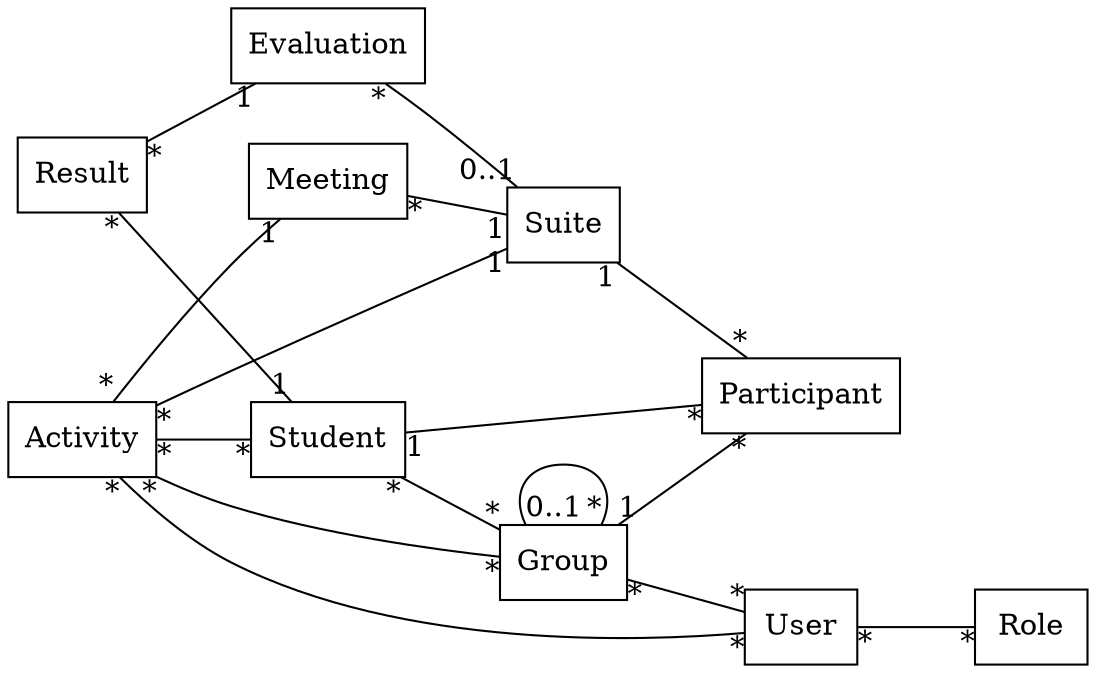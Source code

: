 digraph ER {
    
    nodesep = 0.4;

    graph [ rankdir=LR overlap=scalexy splines=true];
    node  [ shape=box ];
    edge  [ dir=none ];

    User       -> Role        [ taillabel="*" headlabel="*" ];

    Student    -> Group       [ taillabel="*" headlabel="*" ];
    Student    -> Participant [ taillabel="1" headlabel="*" ]

    Group      -> Group       [ taillabel="0..1" headlabel="*" ];
    Group      -> User        [ taillabel="*" headlabel="*" ];
    Group      -> Participant [ taillabel="1" headlabel="*" ];

    Suite      -> Participant [ taillabel="1" headlabel="*" ];

    Evaluation -> Suite       [ taillabel="*" headlabel="0..1" ];

    Result     -> Evaluation  [ taillabel="*" headlabel="1" ];
    Result     -> Student     [ taillabel="*" headlabel="1" ];

    Meeting    -> Suite       [ taillabel="*" headlabel="1" ];

    Activity   -> Suite       [ taillabel="*" headlabel="1" ];
    Activity   -> Meeting     [ taillabel="*" headlabel="1" ];
    Activity   -> Student     [ taillabel="*" headlabel="*" ];
    Activity   -> User        [ taillabel="*" headlabel="*" ];
    Activity   -> Group       [ taillabel="*" headlabel="*" ];
}
